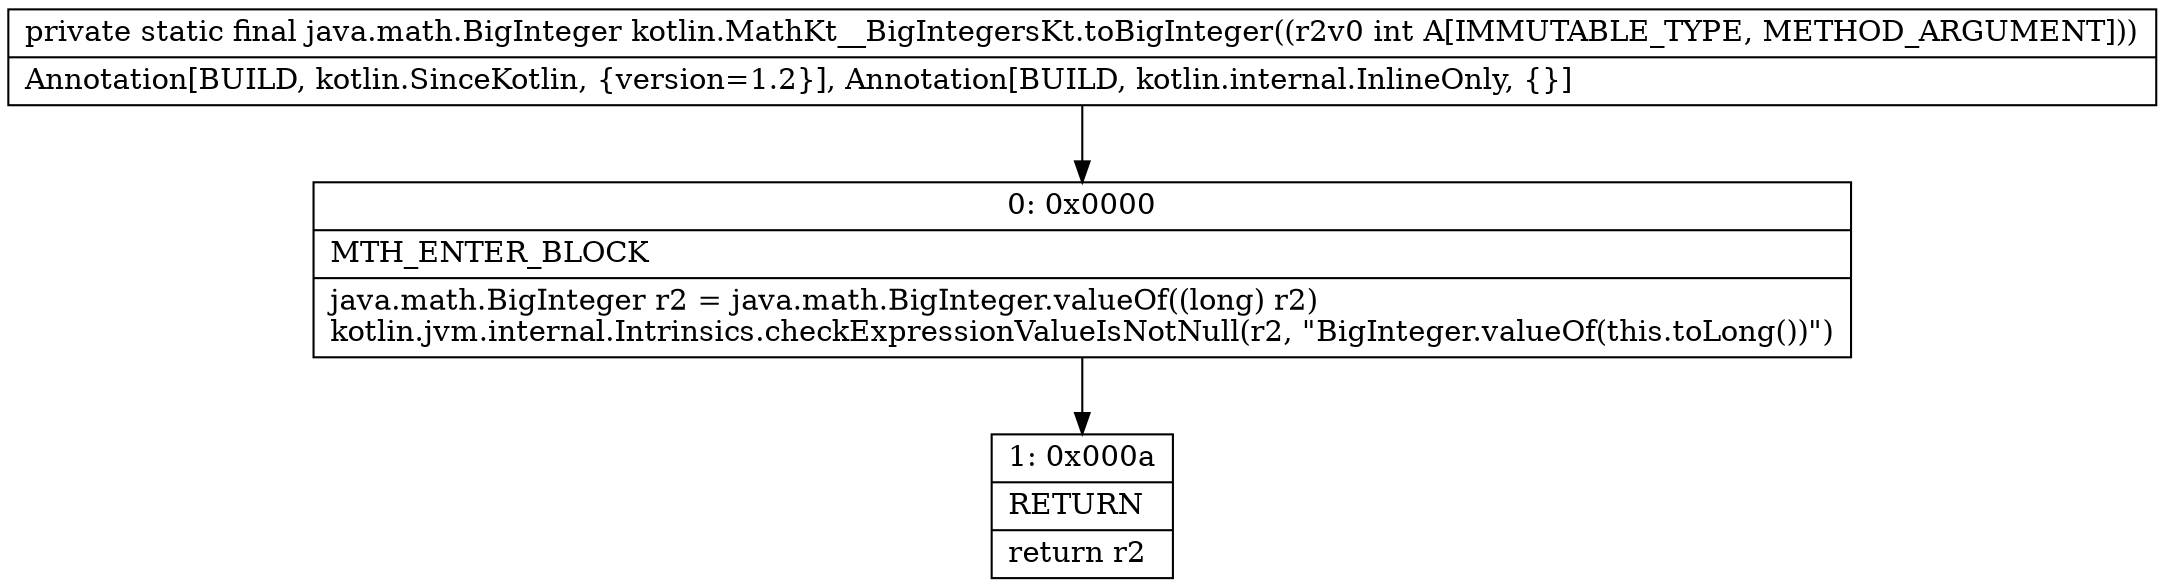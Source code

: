 digraph "CFG forkotlin.MathKt__BigIntegersKt.toBigInteger(I)Ljava\/math\/BigInteger;" {
Node_0 [shape=record,label="{0\:\ 0x0000|MTH_ENTER_BLOCK\l|java.math.BigInteger r2 = java.math.BigInteger.valueOf((long) r2)\lkotlin.jvm.internal.Intrinsics.checkExpressionValueIsNotNull(r2, \"BigInteger.valueOf(this.toLong())\")\l}"];
Node_1 [shape=record,label="{1\:\ 0x000a|RETURN\l|return r2\l}"];
MethodNode[shape=record,label="{private static final java.math.BigInteger kotlin.MathKt__BigIntegersKt.toBigInteger((r2v0 int A[IMMUTABLE_TYPE, METHOD_ARGUMENT]))  | Annotation[BUILD, kotlin.SinceKotlin, \{version=1.2\}], Annotation[BUILD, kotlin.internal.InlineOnly, \{\}]\l}"];
MethodNode -> Node_0;
Node_0 -> Node_1;
}


